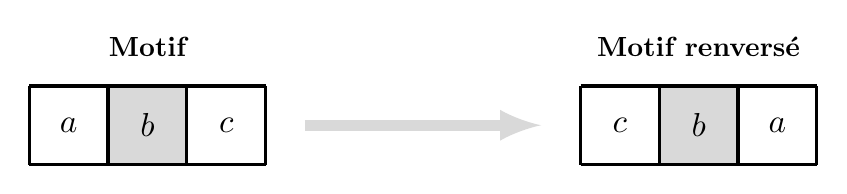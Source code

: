 \begin{tikzpicture}

\fill[gray!30] (1,0) rectangle ++(1,1);
\draw[very thick] (0,0) grid ++(3,1);
\node[scale=1.2] at (0.5,0.5) {$a$};
\node[scale=1.2] at (1.5,0.5) {$b$};
\node[scale=1.2] at (2.5,0.5) {$c$};
\node at (1.5,1.5) {\bf Motif};

\fill[gray!30] (8,0) rectangle ++(1,1);
\draw[very thick]  (7,0) grid ++(3,1);
\node[scale=1.2] at (7.5,0.5) {$c$};
\node[scale=1.2] at (8.5,0.5) {$b$};
\node[scale=1.2] at (9.5,0.5) {$a$};

\node at (8.5,1.5) {\bf Motif renversé};

\draw [->,>=latex,line width=4pt,gray!30] (3.5,0.5) to (6.5,0.5);
\end{tikzpicture}